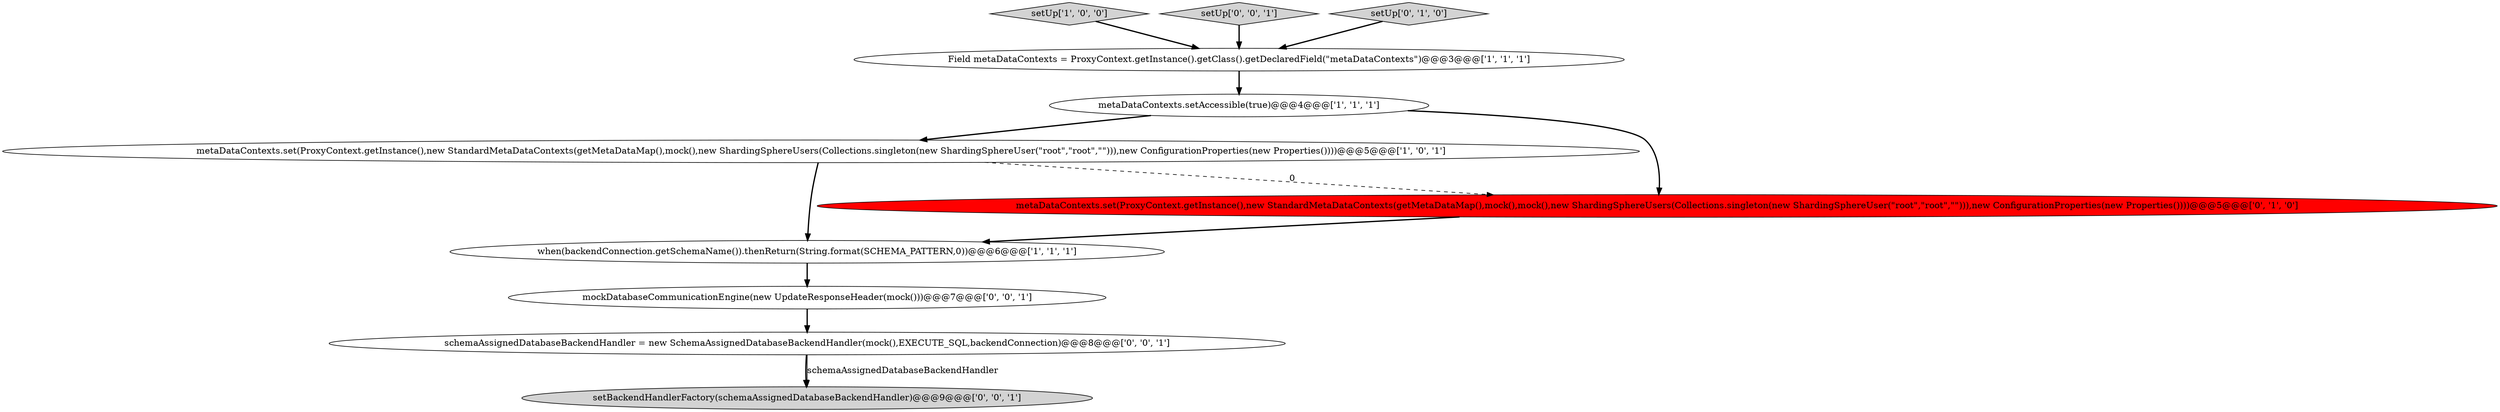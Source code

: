digraph {
7 [style = filled, label = "schemaAssignedDatabaseBackendHandler = new SchemaAssignedDatabaseBackendHandler(mock(),EXECUTE_SQL,backendConnection)@@@8@@@['0', '0', '1']", fillcolor = white, shape = ellipse image = "AAA0AAABBB3BBB"];
4 [style = filled, label = "setUp['1', '0', '0']", fillcolor = lightgray, shape = diamond image = "AAA0AAABBB1BBB"];
1 [style = filled, label = "when(backendConnection.getSchemaName()).thenReturn(String.format(SCHEMA_PATTERN,0))@@@6@@@['1', '1', '1']", fillcolor = white, shape = ellipse image = "AAA0AAABBB1BBB"];
0 [style = filled, label = "Field metaDataContexts = ProxyContext.getInstance().getClass().getDeclaredField(\"metaDataContexts\")@@@3@@@['1', '1', '1']", fillcolor = white, shape = ellipse image = "AAA0AAABBB1BBB"];
2 [style = filled, label = "metaDataContexts.setAccessible(true)@@@4@@@['1', '1', '1']", fillcolor = white, shape = ellipse image = "AAA0AAABBB1BBB"];
10 [style = filled, label = "mockDatabaseCommunicationEngine(new UpdateResponseHeader(mock()))@@@7@@@['0', '0', '1']", fillcolor = white, shape = ellipse image = "AAA0AAABBB3BBB"];
8 [style = filled, label = "setUp['0', '0', '1']", fillcolor = lightgray, shape = diamond image = "AAA0AAABBB3BBB"];
6 [style = filled, label = "setUp['0', '1', '0']", fillcolor = lightgray, shape = diamond image = "AAA0AAABBB2BBB"];
9 [style = filled, label = "setBackendHandlerFactory(schemaAssignedDatabaseBackendHandler)@@@9@@@['0', '0', '1']", fillcolor = lightgray, shape = ellipse image = "AAA0AAABBB3BBB"];
3 [style = filled, label = "metaDataContexts.set(ProxyContext.getInstance(),new StandardMetaDataContexts(getMetaDataMap(),mock(),new ShardingSphereUsers(Collections.singleton(new ShardingSphereUser(\"root\",\"root\",\"\"))),new ConfigurationProperties(new Properties())))@@@5@@@['1', '0', '1']", fillcolor = white, shape = ellipse image = "AAA0AAABBB1BBB"];
5 [style = filled, label = "metaDataContexts.set(ProxyContext.getInstance(),new StandardMetaDataContexts(getMetaDataMap(),mock(),mock(),new ShardingSphereUsers(Collections.singleton(new ShardingSphereUser(\"root\",\"root\",\"\"))),new ConfigurationProperties(new Properties())))@@@5@@@['0', '1', '0']", fillcolor = red, shape = ellipse image = "AAA1AAABBB2BBB"];
8->0 [style = bold, label=""];
7->9 [style = bold, label=""];
7->9 [style = solid, label="schemaAssignedDatabaseBackendHandler"];
3->5 [style = dashed, label="0"];
5->1 [style = bold, label=""];
0->2 [style = bold, label=""];
6->0 [style = bold, label=""];
3->1 [style = bold, label=""];
1->10 [style = bold, label=""];
10->7 [style = bold, label=""];
2->3 [style = bold, label=""];
4->0 [style = bold, label=""];
2->5 [style = bold, label=""];
}
